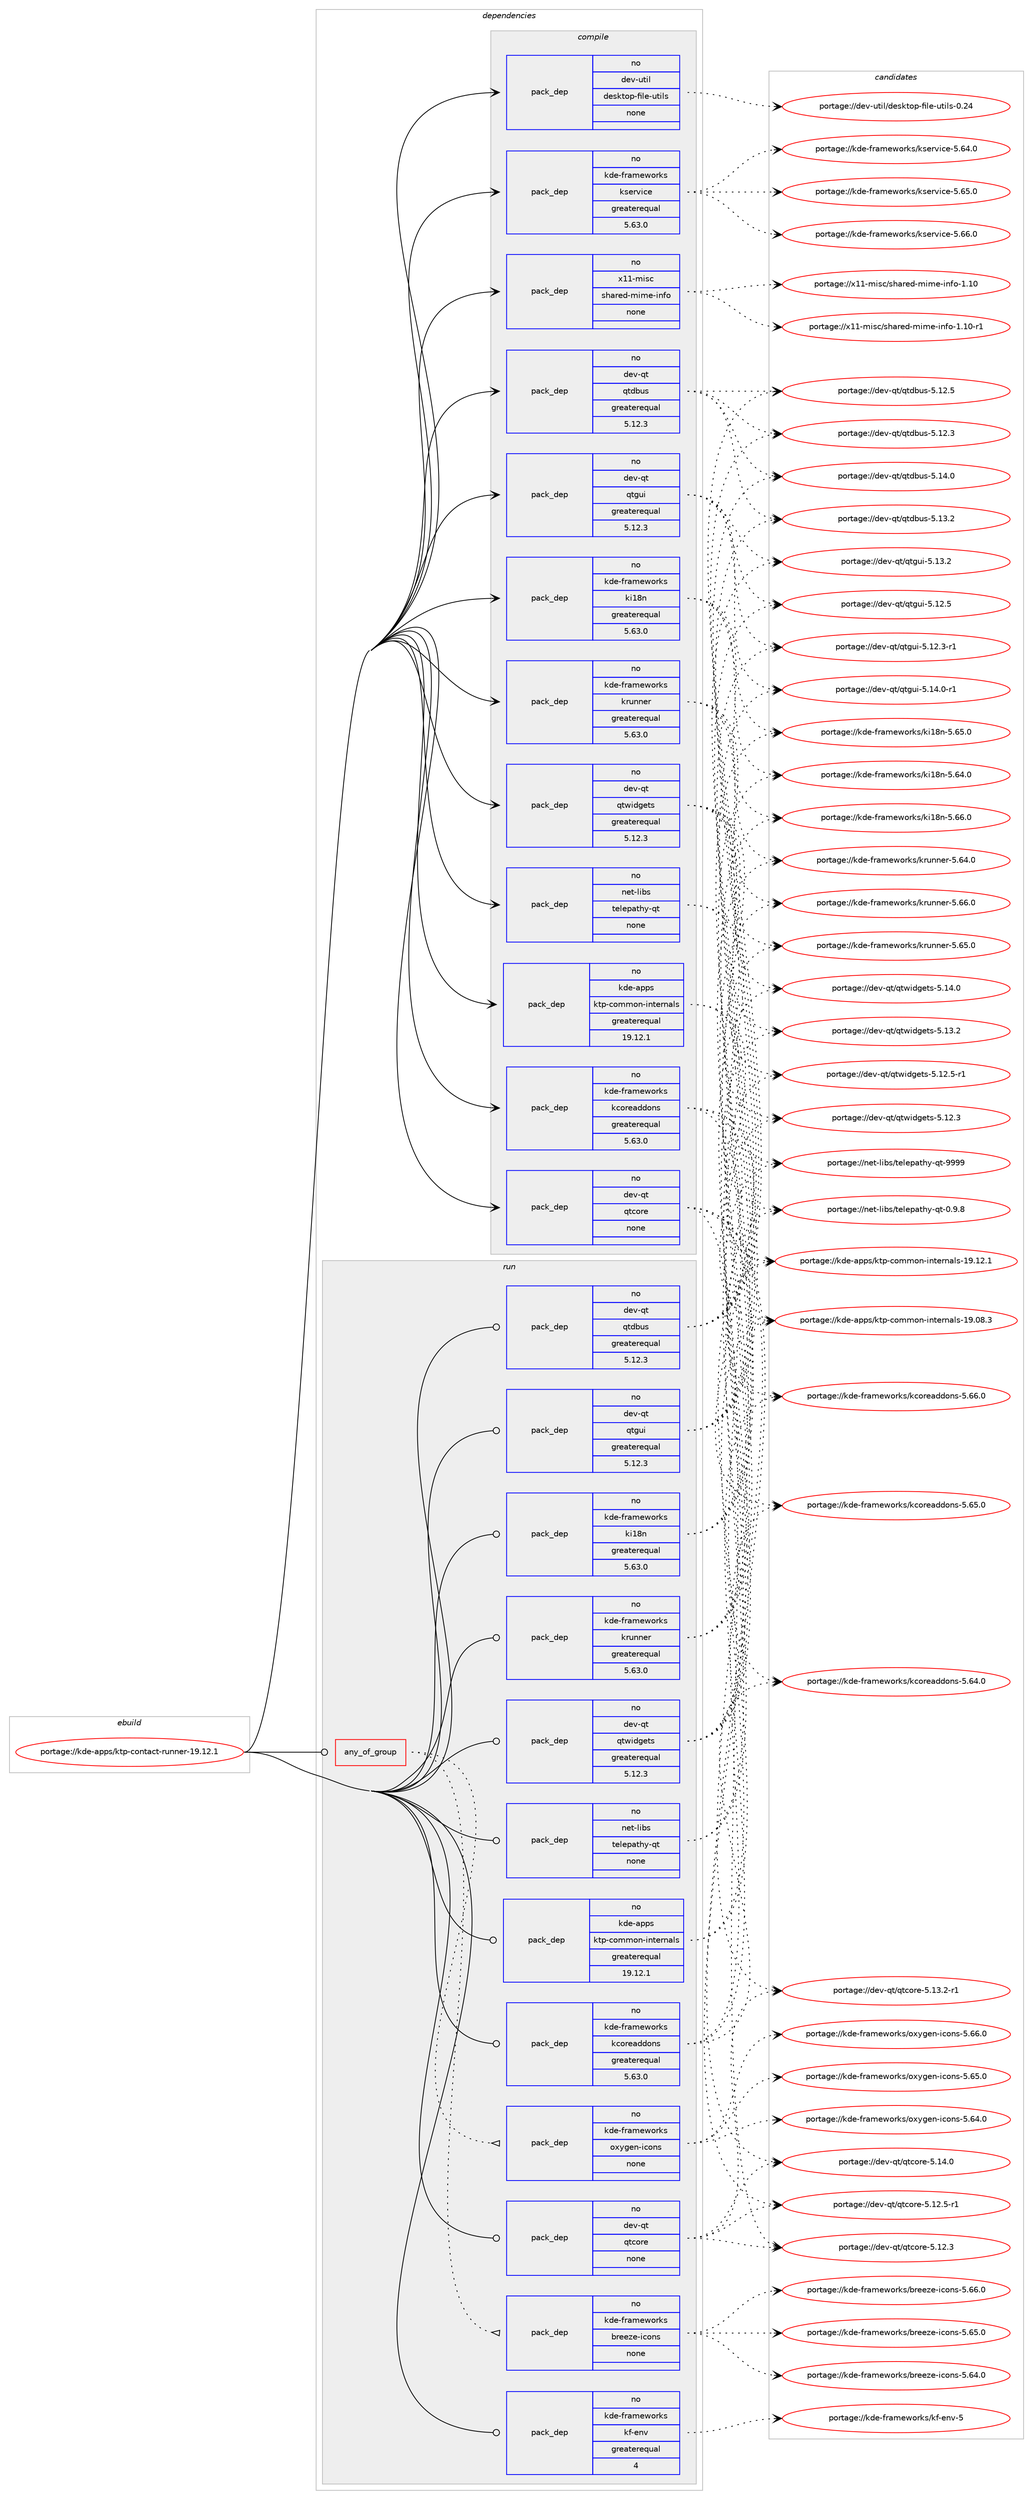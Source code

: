 digraph prolog {

# *************
# Graph options
# *************

newrank=true;
concentrate=true;
compound=true;
graph [rankdir=LR,fontname=Helvetica,fontsize=10,ranksep=1.5];#, ranksep=2.5, nodesep=0.2];
edge  [arrowhead=vee];
node  [fontname=Helvetica,fontsize=10];

# **********
# The ebuild
# **********

subgraph cluster_leftcol {
color=gray;
rank=same;
label=<<i>ebuild</i>>;
id [label="portage://kde-apps/ktp-contact-runner-19.12.1", color=red, width=4, href="../kde-apps/ktp-contact-runner-19.12.1.svg"];
}

# ****************
# The dependencies
# ****************

subgraph cluster_midcol {
color=gray;
label=<<i>dependencies</i>>;
subgraph cluster_compile {
fillcolor="#eeeeee";
style=filled;
label=<<i>compile</i>>;
subgraph pack195624 {
dependency255904 [label=<<TABLE BORDER="0" CELLBORDER="1" CELLSPACING="0" CELLPADDING="4" WIDTH="220"><TR><TD ROWSPAN="6" CELLPADDING="30">pack_dep</TD></TR><TR><TD WIDTH="110">no</TD></TR><TR><TD>dev-qt</TD></TR><TR><TD>qtcore</TD></TR><TR><TD>none</TD></TR><TR><TD></TD></TR></TABLE>>, shape=none, color=blue];
}
id:e -> dependency255904:w [weight=20,style="solid",arrowhead="vee"];
subgraph pack195625 {
dependency255905 [label=<<TABLE BORDER="0" CELLBORDER="1" CELLSPACING="0" CELLPADDING="4" WIDTH="220"><TR><TD ROWSPAN="6" CELLPADDING="30">pack_dep</TD></TR><TR><TD WIDTH="110">no</TD></TR><TR><TD>dev-qt</TD></TR><TR><TD>qtdbus</TD></TR><TR><TD>greaterequal</TD></TR><TR><TD>5.12.3</TD></TR></TABLE>>, shape=none, color=blue];
}
id:e -> dependency255905:w [weight=20,style="solid",arrowhead="vee"];
subgraph pack195626 {
dependency255906 [label=<<TABLE BORDER="0" CELLBORDER="1" CELLSPACING="0" CELLPADDING="4" WIDTH="220"><TR><TD ROWSPAN="6" CELLPADDING="30">pack_dep</TD></TR><TR><TD WIDTH="110">no</TD></TR><TR><TD>dev-qt</TD></TR><TR><TD>qtgui</TD></TR><TR><TD>greaterequal</TD></TR><TR><TD>5.12.3</TD></TR></TABLE>>, shape=none, color=blue];
}
id:e -> dependency255906:w [weight=20,style="solid",arrowhead="vee"];
subgraph pack195627 {
dependency255907 [label=<<TABLE BORDER="0" CELLBORDER="1" CELLSPACING="0" CELLPADDING="4" WIDTH="220"><TR><TD ROWSPAN="6" CELLPADDING="30">pack_dep</TD></TR><TR><TD WIDTH="110">no</TD></TR><TR><TD>dev-qt</TD></TR><TR><TD>qtwidgets</TD></TR><TR><TD>greaterequal</TD></TR><TR><TD>5.12.3</TD></TR></TABLE>>, shape=none, color=blue];
}
id:e -> dependency255907:w [weight=20,style="solid",arrowhead="vee"];
subgraph pack195628 {
dependency255908 [label=<<TABLE BORDER="0" CELLBORDER="1" CELLSPACING="0" CELLPADDING="4" WIDTH="220"><TR><TD ROWSPAN="6" CELLPADDING="30">pack_dep</TD></TR><TR><TD WIDTH="110">no</TD></TR><TR><TD>dev-util</TD></TR><TR><TD>desktop-file-utils</TD></TR><TR><TD>none</TD></TR><TR><TD></TD></TR></TABLE>>, shape=none, color=blue];
}
id:e -> dependency255908:w [weight=20,style="solid",arrowhead="vee"];
subgraph pack195629 {
dependency255909 [label=<<TABLE BORDER="0" CELLBORDER="1" CELLSPACING="0" CELLPADDING="4" WIDTH="220"><TR><TD ROWSPAN="6" CELLPADDING="30">pack_dep</TD></TR><TR><TD WIDTH="110">no</TD></TR><TR><TD>kde-apps</TD></TR><TR><TD>ktp-common-internals</TD></TR><TR><TD>greaterequal</TD></TR><TR><TD>19.12.1</TD></TR></TABLE>>, shape=none, color=blue];
}
id:e -> dependency255909:w [weight=20,style="solid",arrowhead="vee"];
subgraph pack195630 {
dependency255910 [label=<<TABLE BORDER="0" CELLBORDER="1" CELLSPACING="0" CELLPADDING="4" WIDTH="220"><TR><TD ROWSPAN="6" CELLPADDING="30">pack_dep</TD></TR><TR><TD WIDTH="110">no</TD></TR><TR><TD>kde-frameworks</TD></TR><TR><TD>kcoreaddons</TD></TR><TR><TD>greaterequal</TD></TR><TR><TD>5.63.0</TD></TR></TABLE>>, shape=none, color=blue];
}
id:e -> dependency255910:w [weight=20,style="solid",arrowhead="vee"];
subgraph pack195631 {
dependency255911 [label=<<TABLE BORDER="0" CELLBORDER="1" CELLSPACING="0" CELLPADDING="4" WIDTH="220"><TR><TD ROWSPAN="6" CELLPADDING="30">pack_dep</TD></TR><TR><TD WIDTH="110">no</TD></TR><TR><TD>kde-frameworks</TD></TR><TR><TD>ki18n</TD></TR><TR><TD>greaterequal</TD></TR><TR><TD>5.63.0</TD></TR></TABLE>>, shape=none, color=blue];
}
id:e -> dependency255911:w [weight=20,style="solid",arrowhead="vee"];
subgraph pack195632 {
dependency255912 [label=<<TABLE BORDER="0" CELLBORDER="1" CELLSPACING="0" CELLPADDING="4" WIDTH="220"><TR><TD ROWSPAN="6" CELLPADDING="30">pack_dep</TD></TR><TR><TD WIDTH="110">no</TD></TR><TR><TD>kde-frameworks</TD></TR><TR><TD>krunner</TD></TR><TR><TD>greaterequal</TD></TR><TR><TD>5.63.0</TD></TR></TABLE>>, shape=none, color=blue];
}
id:e -> dependency255912:w [weight=20,style="solid",arrowhead="vee"];
subgraph pack195633 {
dependency255913 [label=<<TABLE BORDER="0" CELLBORDER="1" CELLSPACING="0" CELLPADDING="4" WIDTH="220"><TR><TD ROWSPAN="6" CELLPADDING="30">pack_dep</TD></TR><TR><TD WIDTH="110">no</TD></TR><TR><TD>kde-frameworks</TD></TR><TR><TD>kservice</TD></TR><TR><TD>greaterequal</TD></TR><TR><TD>5.63.0</TD></TR></TABLE>>, shape=none, color=blue];
}
id:e -> dependency255913:w [weight=20,style="solid",arrowhead="vee"];
subgraph pack195634 {
dependency255914 [label=<<TABLE BORDER="0" CELLBORDER="1" CELLSPACING="0" CELLPADDING="4" WIDTH="220"><TR><TD ROWSPAN="6" CELLPADDING="30">pack_dep</TD></TR><TR><TD WIDTH="110">no</TD></TR><TR><TD>net-libs</TD></TR><TR><TD>telepathy-qt</TD></TR><TR><TD>none</TD></TR><TR><TD></TD></TR></TABLE>>, shape=none, color=blue];
}
id:e -> dependency255914:w [weight=20,style="solid",arrowhead="vee"];
subgraph pack195635 {
dependency255915 [label=<<TABLE BORDER="0" CELLBORDER="1" CELLSPACING="0" CELLPADDING="4" WIDTH="220"><TR><TD ROWSPAN="6" CELLPADDING="30">pack_dep</TD></TR><TR><TD WIDTH="110">no</TD></TR><TR><TD>x11-misc</TD></TR><TR><TD>shared-mime-info</TD></TR><TR><TD>none</TD></TR><TR><TD></TD></TR></TABLE>>, shape=none, color=blue];
}
id:e -> dependency255915:w [weight=20,style="solid",arrowhead="vee"];
}
subgraph cluster_compileandrun {
fillcolor="#eeeeee";
style=filled;
label=<<i>compile and run</i>>;
}
subgraph cluster_run {
fillcolor="#eeeeee";
style=filled;
label=<<i>run</i>>;
subgraph any3747 {
dependency255916 [label=<<TABLE BORDER="0" CELLBORDER="1" CELLSPACING="0" CELLPADDING="4"><TR><TD CELLPADDING="10">any_of_group</TD></TR></TABLE>>, shape=none, color=red];subgraph pack195636 {
dependency255917 [label=<<TABLE BORDER="0" CELLBORDER="1" CELLSPACING="0" CELLPADDING="4" WIDTH="220"><TR><TD ROWSPAN="6" CELLPADDING="30">pack_dep</TD></TR><TR><TD WIDTH="110">no</TD></TR><TR><TD>kde-frameworks</TD></TR><TR><TD>breeze-icons</TD></TR><TR><TD>none</TD></TR><TR><TD></TD></TR></TABLE>>, shape=none, color=blue];
}
dependency255916:e -> dependency255917:w [weight=20,style="dotted",arrowhead="oinv"];
subgraph pack195637 {
dependency255918 [label=<<TABLE BORDER="0" CELLBORDER="1" CELLSPACING="0" CELLPADDING="4" WIDTH="220"><TR><TD ROWSPAN="6" CELLPADDING="30">pack_dep</TD></TR><TR><TD WIDTH="110">no</TD></TR><TR><TD>kde-frameworks</TD></TR><TR><TD>oxygen-icons</TD></TR><TR><TD>none</TD></TR><TR><TD></TD></TR></TABLE>>, shape=none, color=blue];
}
dependency255916:e -> dependency255918:w [weight=20,style="dotted",arrowhead="oinv"];
}
id:e -> dependency255916:w [weight=20,style="solid",arrowhead="odot"];
subgraph pack195638 {
dependency255919 [label=<<TABLE BORDER="0" CELLBORDER="1" CELLSPACING="0" CELLPADDING="4" WIDTH="220"><TR><TD ROWSPAN="6" CELLPADDING="30">pack_dep</TD></TR><TR><TD WIDTH="110">no</TD></TR><TR><TD>dev-qt</TD></TR><TR><TD>qtcore</TD></TR><TR><TD>none</TD></TR><TR><TD></TD></TR></TABLE>>, shape=none, color=blue];
}
id:e -> dependency255919:w [weight=20,style="solid",arrowhead="odot"];
subgraph pack195639 {
dependency255920 [label=<<TABLE BORDER="0" CELLBORDER="1" CELLSPACING="0" CELLPADDING="4" WIDTH="220"><TR><TD ROWSPAN="6" CELLPADDING="30">pack_dep</TD></TR><TR><TD WIDTH="110">no</TD></TR><TR><TD>dev-qt</TD></TR><TR><TD>qtdbus</TD></TR><TR><TD>greaterequal</TD></TR><TR><TD>5.12.3</TD></TR></TABLE>>, shape=none, color=blue];
}
id:e -> dependency255920:w [weight=20,style="solid",arrowhead="odot"];
subgraph pack195640 {
dependency255921 [label=<<TABLE BORDER="0" CELLBORDER="1" CELLSPACING="0" CELLPADDING="4" WIDTH="220"><TR><TD ROWSPAN="6" CELLPADDING="30">pack_dep</TD></TR><TR><TD WIDTH="110">no</TD></TR><TR><TD>dev-qt</TD></TR><TR><TD>qtgui</TD></TR><TR><TD>greaterequal</TD></TR><TR><TD>5.12.3</TD></TR></TABLE>>, shape=none, color=blue];
}
id:e -> dependency255921:w [weight=20,style="solid",arrowhead="odot"];
subgraph pack195641 {
dependency255922 [label=<<TABLE BORDER="0" CELLBORDER="1" CELLSPACING="0" CELLPADDING="4" WIDTH="220"><TR><TD ROWSPAN="6" CELLPADDING="30">pack_dep</TD></TR><TR><TD WIDTH="110">no</TD></TR><TR><TD>dev-qt</TD></TR><TR><TD>qtwidgets</TD></TR><TR><TD>greaterequal</TD></TR><TR><TD>5.12.3</TD></TR></TABLE>>, shape=none, color=blue];
}
id:e -> dependency255922:w [weight=20,style="solid",arrowhead="odot"];
subgraph pack195642 {
dependency255923 [label=<<TABLE BORDER="0" CELLBORDER="1" CELLSPACING="0" CELLPADDING="4" WIDTH="220"><TR><TD ROWSPAN="6" CELLPADDING="30">pack_dep</TD></TR><TR><TD WIDTH="110">no</TD></TR><TR><TD>kde-apps</TD></TR><TR><TD>ktp-common-internals</TD></TR><TR><TD>greaterequal</TD></TR><TR><TD>19.12.1</TD></TR></TABLE>>, shape=none, color=blue];
}
id:e -> dependency255923:w [weight=20,style="solid",arrowhead="odot"];
subgraph pack195643 {
dependency255924 [label=<<TABLE BORDER="0" CELLBORDER="1" CELLSPACING="0" CELLPADDING="4" WIDTH="220"><TR><TD ROWSPAN="6" CELLPADDING="30">pack_dep</TD></TR><TR><TD WIDTH="110">no</TD></TR><TR><TD>kde-frameworks</TD></TR><TR><TD>kcoreaddons</TD></TR><TR><TD>greaterequal</TD></TR><TR><TD>5.63.0</TD></TR></TABLE>>, shape=none, color=blue];
}
id:e -> dependency255924:w [weight=20,style="solid",arrowhead="odot"];
subgraph pack195644 {
dependency255925 [label=<<TABLE BORDER="0" CELLBORDER="1" CELLSPACING="0" CELLPADDING="4" WIDTH="220"><TR><TD ROWSPAN="6" CELLPADDING="30">pack_dep</TD></TR><TR><TD WIDTH="110">no</TD></TR><TR><TD>kde-frameworks</TD></TR><TR><TD>kf-env</TD></TR><TR><TD>greaterequal</TD></TR><TR><TD>4</TD></TR></TABLE>>, shape=none, color=blue];
}
id:e -> dependency255925:w [weight=20,style="solid",arrowhead="odot"];
subgraph pack195645 {
dependency255926 [label=<<TABLE BORDER="0" CELLBORDER="1" CELLSPACING="0" CELLPADDING="4" WIDTH="220"><TR><TD ROWSPAN="6" CELLPADDING="30">pack_dep</TD></TR><TR><TD WIDTH="110">no</TD></TR><TR><TD>kde-frameworks</TD></TR><TR><TD>ki18n</TD></TR><TR><TD>greaterequal</TD></TR><TR><TD>5.63.0</TD></TR></TABLE>>, shape=none, color=blue];
}
id:e -> dependency255926:w [weight=20,style="solid",arrowhead="odot"];
subgraph pack195646 {
dependency255927 [label=<<TABLE BORDER="0" CELLBORDER="1" CELLSPACING="0" CELLPADDING="4" WIDTH="220"><TR><TD ROWSPAN="6" CELLPADDING="30">pack_dep</TD></TR><TR><TD WIDTH="110">no</TD></TR><TR><TD>kde-frameworks</TD></TR><TR><TD>krunner</TD></TR><TR><TD>greaterequal</TD></TR><TR><TD>5.63.0</TD></TR></TABLE>>, shape=none, color=blue];
}
id:e -> dependency255927:w [weight=20,style="solid",arrowhead="odot"];
subgraph pack195647 {
dependency255928 [label=<<TABLE BORDER="0" CELLBORDER="1" CELLSPACING="0" CELLPADDING="4" WIDTH="220"><TR><TD ROWSPAN="6" CELLPADDING="30">pack_dep</TD></TR><TR><TD WIDTH="110">no</TD></TR><TR><TD>net-libs</TD></TR><TR><TD>telepathy-qt</TD></TR><TR><TD>none</TD></TR><TR><TD></TD></TR></TABLE>>, shape=none, color=blue];
}
id:e -> dependency255928:w [weight=20,style="solid",arrowhead="odot"];
}
}

# **************
# The candidates
# **************

subgraph cluster_choices {
rank=same;
color=gray;
label=<<i>candidates</i>>;

subgraph choice195624 {
color=black;
nodesep=1;
choice10010111845113116471131169911111410145534649524648 [label="portage://dev-qt/qtcore-5.14.0", color=red, width=4,href="../dev-qt/qtcore-5.14.0.svg"];
choice100101118451131164711311699111114101455346495146504511449 [label="portage://dev-qt/qtcore-5.13.2-r1", color=red, width=4,href="../dev-qt/qtcore-5.13.2-r1.svg"];
choice100101118451131164711311699111114101455346495046534511449 [label="portage://dev-qt/qtcore-5.12.5-r1", color=red, width=4,href="../dev-qt/qtcore-5.12.5-r1.svg"];
choice10010111845113116471131169911111410145534649504651 [label="portage://dev-qt/qtcore-5.12.3", color=red, width=4,href="../dev-qt/qtcore-5.12.3.svg"];
dependency255904:e -> choice10010111845113116471131169911111410145534649524648:w [style=dotted,weight="100"];
dependency255904:e -> choice100101118451131164711311699111114101455346495146504511449:w [style=dotted,weight="100"];
dependency255904:e -> choice100101118451131164711311699111114101455346495046534511449:w [style=dotted,weight="100"];
dependency255904:e -> choice10010111845113116471131169911111410145534649504651:w [style=dotted,weight="100"];
}
subgraph choice195625 {
color=black;
nodesep=1;
choice10010111845113116471131161009811711545534649524648 [label="portage://dev-qt/qtdbus-5.14.0", color=red, width=4,href="../dev-qt/qtdbus-5.14.0.svg"];
choice10010111845113116471131161009811711545534649514650 [label="portage://dev-qt/qtdbus-5.13.2", color=red, width=4,href="../dev-qt/qtdbus-5.13.2.svg"];
choice10010111845113116471131161009811711545534649504653 [label="portage://dev-qt/qtdbus-5.12.5", color=red, width=4,href="../dev-qt/qtdbus-5.12.5.svg"];
choice10010111845113116471131161009811711545534649504651 [label="portage://dev-qt/qtdbus-5.12.3", color=red, width=4,href="../dev-qt/qtdbus-5.12.3.svg"];
dependency255905:e -> choice10010111845113116471131161009811711545534649524648:w [style=dotted,weight="100"];
dependency255905:e -> choice10010111845113116471131161009811711545534649514650:w [style=dotted,weight="100"];
dependency255905:e -> choice10010111845113116471131161009811711545534649504653:w [style=dotted,weight="100"];
dependency255905:e -> choice10010111845113116471131161009811711545534649504651:w [style=dotted,weight="100"];
}
subgraph choice195626 {
color=black;
nodesep=1;
choice1001011184511311647113116103117105455346495246484511449 [label="portage://dev-qt/qtgui-5.14.0-r1", color=red, width=4,href="../dev-qt/qtgui-5.14.0-r1.svg"];
choice100101118451131164711311610311710545534649514650 [label="portage://dev-qt/qtgui-5.13.2", color=red, width=4,href="../dev-qt/qtgui-5.13.2.svg"];
choice100101118451131164711311610311710545534649504653 [label="portage://dev-qt/qtgui-5.12.5", color=red, width=4,href="../dev-qt/qtgui-5.12.5.svg"];
choice1001011184511311647113116103117105455346495046514511449 [label="portage://dev-qt/qtgui-5.12.3-r1", color=red, width=4,href="../dev-qt/qtgui-5.12.3-r1.svg"];
dependency255906:e -> choice1001011184511311647113116103117105455346495246484511449:w [style=dotted,weight="100"];
dependency255906:e -> choice100101118451131164711311610311710545534649514650:w [style=dotted,weight="100"];
dependency255906:e -> choice100101118451131164711311610311710545534649504653:w [style=dotted,weight="100"];
dependency255906:e -> choice1001011184511311647113116103117105455346495046514511449:w [style=dotted,weight="100"];
}
subgraph choice195627 {
color=black;
nodesep=1;
choice100101118451131164711311611910510010310111611545534649524648 [label="portage://dev-qt/qtwidgets-5.14.0", color=red, width=4,href="../dev-qt/qtwidgets-5.14.0.svg"];
choice100101118451131164711311611910510010310111611545534649514650 [label="portage://dev-qt/qtwidgets-5.13.2", color=red, width=4,href="../dev-qt/qtwidgets-5.13.2.svg"];
choice1001011184511311647113116119105100103101116115455346495046534511449 [label="portage://dev-qt/qtwidgets-5.12.5-r1", color=red, width=4,href="../dev-qt/qtwidgets-5.12.5-r1.svg"];
choice100101118451131164711311611910510010310111611545534649504651 [label="portage://dev-qt/qtwidgets-5.12.3", color=red, width=4,href="../dev-qt/qtwidgets-5.12.3.svg"];
dependency255907:e -> choice100101118451131164711311611910510010310111611545534649524648:w [style=dotted,weight="100"];
dependency255907:e -> choice100101118451131164711311611910510010310111611545534649514650:w [style=dotted,weight="100"];
dependency255907:e -> choice1001011184511311647113116119105100103101116115455346495046534511449:w [style=dotted,weight="100"];
dependency255907:e -> choice100101118451131164711311611910510010310111611545534649504651:w [style=dotted,weight="100"];
}
subgraph choice195628 {
color=black;
nodesep=1;
choice100101118451171161051084710010111510711611111245102105108101451171161051081154548465052 [label="portage://dev-util/desktop-file-utils-0.24", color=red, width=4,href="../dev-util/desktop-file-utils-0.24.svg"];
dependency255908:e -> choice100101118451171161051084710010111510711611111245102105108101451171161051081154548465052:w [style=dotted,weight="100"];
}
subgraph choice195629 {
color=black;
nodesep=1;
choice107100101459711211211547107116112459911110910911111045105110116101114110971081154549574649504649 [label="portage://kde-apps/ktp-common-internals-19.12.1", color=red, width=4,href="../kde-apps/ktp-common-internals-19.12.1.svg"];
choice107100101459711211211547107116112459911110910911111045105110116101114110971081154549574648564651 [label="portage://kde-apps/ktp-common-internals-19.08.3", color=red, width=4,href="../kde-apps/ktp-common-internals-19.08.3.svg"];
dependency255909:e -> choice107100101459711211211547107116112459911110910911111045105110116101114110971081154549574649504649:w [style=dotted,weight="100"];
dependency255909:e -> choice107100101459711211211547107116112459911110910911111045105110116101114110971081154549574648564651:w [style=dotted,weight="100"];
}
subgraph choice195630 {
color=black;
nodesep=1;
choice107100101451021149710910111911111410711547107991111141019710010011111011545534654544648 [label="portage://kde-frameworks/kcoreaddons-5.66.0", color=red, width=4,href="../kde-frameworks/kcoreaddons-5.66.0.svg"];
choice107100101451021149710910111911111410711547107991111141019710010011111011545534654534648 [label="portage://kde-frameworks/kcoreaddons-5.65.0", color=red, width=4,href="../kde-frameworks/kcoreaddons-5.65.0.svg"];
choice107100101451021149710910111911111410711547107991111141019710010011111011545534654524648 [label="portage://kde-frameworks/kcoreaddons-5.64.0", color=red, width=4,href="../kde-frameworks/kcoreaddons-5.64.0.svg"];
dependency255910:e -> choice107100101451021149710910111911111410711547107991111141019710010011111011545534654544648:w [style=dotted,weight="100"];
dependency255910:e -> choice107100101451021149710910111911111410711547107991111141019710010011111011545534654534648:w [style=dotted,weight="100"];
dependency255910:e -> choice107100101451021149710910111911111410711547107991111141019710010011111011545534654524648:w [style=dotted,weight="100"];
}
subgraph choice195631 {
color=black;
nodesep=1;
choice107100101451021149710910111911111410711547107105495611045534654544648 [label="portage://kde-frameworks/ki18n-5.66.0", color=red, width=4,href="../kde-frameworks/ki18n-5.66.0.svg"];
choice107100101451021149710910111911111410711547107105495611045534654534648 [label="portage://kde-frameworks/ki18n-5.65.0", color=red, width=4,href="../kde-frameworks/ki18n-5.65.0.svg"];
choice107100101451021149710910111911111410711547107105495611045534654524648 [label="portage://kde-frameworks/ki18n-5.64.0", color=red, width=4,href="../kde-frameworks/ki18n-5.64.0.svg"];
dependency255911:e -> choice107100101451021149710910111911111410711547107105495611045534654544648:w [style=dotted,weight="100"];
dependency255911:e -> choice107100101451021149710910111911111410711547107105495611045534654534648:w [style=dotted,weight="100"];
dependency255911:e -> choice107100101451021149710910111911111410711547107105495611045534654524648:w [style=dotted,weight="100"];
}
subgraph choice195632 {
color=black;
nodesep=1;
choice10710010145102114971091011191111141071154710711411711011010111445534654544648 [label="portage://kde-frameworks/krunner-5.66.0", color=red, width=4,href="../kde-frameworks/krunner-5.66.0.svg"];
choice10710010145102114971091011191111141071154710711411711011010111445534654534648 [label="portage://kde-frameworks/krunner-5.65.0", color=red, width=4,href="../kde-frameworks/krunner-5.65.0.svg"];
choice10710010145102114971091011191111141071154710711411711011010111445534654524648 [label="portage://kde-frameworks/krunner-5.64.0", color=red, width=4,href="../kde-frameworks/krunner-5.64.0.svg"];
dependency255912:e -> choice10710010145102114971091011191111141071154710711411711011010111445534654544648:w [style=dotted,weight="100"];
dependency255912:e -> choice10710010145102114971091011191111141071154710711411711011010111445534654534648:w [style=dotted,weight="100"];
dependency255912:e -> choice10710010145102114971091011191111141071154710711411711011010111445534654524648:w [style=dotted,weight="100"];
}
subgraph choice195633 {
color=black;
nodesep=1;
choice1071001014510211497109101119111114107115471071151011141181059910145534654544648 [label="portage://kde-frameworks/kservice-5.66.0", color=red, width=4,href="../kde-frameworks/kservice-5.66.0.svg"];
choice1071001014510211497109101119111114107115471071151011141181059910145534654534648 [label="portage://kde-frameworks/kservice-5.65.0", color=red, width=4,href="../kde-frameworks/kservice-5.65.0.svg"];
choice1071001014510211497109101119111114107115471071151011141181059910145534654524648 [label="portage://kde-frameworks/kservice-5.64.0", color=red, width=4,href="../kde-frameworks/kservice-5.64.0.svg"];
dependency255913:e -> choice1071001014510211497109101119111114107115471071151011141181059910145534654544648:w [style=dotted,weight="100"];
dependency255913:e -> choice1071001014510211497109101119111114107115471071151011141181059910145534654534648:w [style=dotted,weight="100"];
dependency255913:e -> choice1071001014510211497109101119111114107115471071151011141181059910145534654524648:w [style=dotted,weight="100"];
}
subgraph choice195634 {
color=black;
nodesep=1;
choice11010111645108105981154711610110810111297116104121451131164557575757 [label="portage://net-libs/telepathy-qt-9999", color=red, width=4,href="../net-libs/telepathy-qt-9999.svg"];
choice1101011164510810598115471161011081011129711610412145113116454846574656 [label="portage://net-libs/telepathy-qt-0.9.8", color=red, width=4,href="../net-libs/telepathy-qt-0.9.8.svg"];
dependency255914:e -> choice11010111645108105981154711610110810111297116104121451131164557575757:w [style=dotted,weight="100"];
dependency255914:e -> choice1101011164510810598115471161011081011129711610412145113116454846574656:w [style=dotted,weight="100"];
}
subgraph choice195635 {
color=black;
nodesep=1;
choice120494945109105115994711510497114101100451091051091014510511010211145494649484511449 [label="portage://x11-misc/shared-mime-info-1.10-r1", color=red, width=4,href="../x11-misc/shared-mime-info-1.10-r1.svg"];
choice12049494510910511599471151049711410110045109105109101451051101021114549464948 [label="portage://x11-misc/shared-mime-info-1.10", color=red, width=4,href="../x11-misc/shared-mime-info-1.10.svg"];
dependency255915:e -> choice120494945109105115994711510497114101100451091051091014510511010211145494649484511449:w [style=dotted,weight="100"];
dependency255915:e -> choice12049494510910511599471151049711410110045109105109101451051101021114549464948:w [style=dotted,weight="100"];
}
subgraph choice195636 {
color=black;
nodesep=1;
choice10710010145102114971091011191111141071154798114101101122101451059911111011545534654544648 [label="portage://kde-frameworks/breeze-icons-5.66.0", color=red, width=4,href="../kde-frameworks/breeze-icons-5.66.0.svg"];
choice10710010145102114971091011191111141071154798114101101122101451059911111011545534654534648 [label="portage://kde-frameworks/breeze-icons-5.65.0", color=red, width=4,href="../kde-frameworks/breeze-icons-5.65.0.svg"];
choice10710010145102114971091011191111141071154798114101101122101451059911111011545534654524648 [label="portage://kde-frameworks/breeze-icons-5.64.0", color=red, width=4,href="../kde-frameworks/breeze-icons-5.64.0.svg"];
dependency255917:e -> choice10710010145102114971091011191111141071154798114101101122101451059911111011545534654544648:w [style=dotted,weight="100"];
dependency255917:e -> choice10710010145102114971091011191111141071154798114101101122101451059911111011545534654534648:w [style=dotted,weight="100"];
dependency255917:e -> choice10710010145102114971091011191111141071154798114101101122101451059911111011545534654524648:w [style=dotted,weight="100"];
}
subgraph choice195637 {
color=black;
nodesep=1;
choice107100101451021149710910111911111410711547111120121103101110451059911111011545534654544648 [label="portage://kde-frameworks/oxygen-icons-5.66.0", color=red, width=4,href="../kde-frameworks/oxygen-icons-5.66.0.svg"];
choice107100101451021149710910111911111410711547111120121103101110451059911111011545534654534648 [label="portage://kde-frameworks/oxygen-icons-5.65.0", color=red, width=4,href="../kde-frameworks/oxygen-icons-5.65.0.svg"];
choice107100101451021149710910111911111410711547111120121103101110451059911111011545534654524648 [label="portage://kde-frameworks/oxygen-icons-5.64.0", color=red, width=4,href="../kde-frameworks/oxygen-icons-5.64.0.svg"];
dependency255918:e -> choice107100101451021149710910111911111410711547111120121103101110451059911111011545534654544648:w [style=dotted,weight="100"];
dependency255918:e -> choice107100101451021149710910111911111410711547111120121103101110451059911111011545534654534648:w [style=dotted,weight="100"];
dependency255918:e -> choice107100101451021149710910111911111410711547111120121103101110451059911111011545534654524648:w [style=dotted,weight="100"];
}
subgraph choice195638 {
color=black;
nodesep=1;
choice10010111845113116471131169911111410145534649524648 [label="portage://dev-qt/qtcore-5.14.0", color=red, width=4,href="../dev-qt/qtcore-5.14.0.svg"];
choice100101118451131164711311699111114101455346495146504511449 [label="portage://dev-qt/qtcore-5.13.2-r1", color=red, width=4,href="../dev-qt/qtcore-5.13.2-r1.svg"];
choice100101118451131164711311699111114101455346495046534511449 [label="portage://dev-qt/qtcore-5.12.5-r1", color=red, width=4,href="../dev-qt/qtcore-5.12.5-r1.svg"];
choice10010111845113116471131169911111410145534649504651 [label="portage://dev-qt/qtcore-5.12.3", color=red, width=4,href="../dev-qt/qtcore-5.12.3.svg"];
dependency255919:e -> choice10010111845113116471131169911111410145534649524648:w [style=dotted,weight="100"];
dependency255919:e -> choice100101118451131164711311699111114101455346495146504511449:w [style=dotted,weight="100"];
dependency255919:e -> choice100101118451131164711311699111114101455346495046534511449:w [style=dotted,weight="100"];
dependency255919:e -> choice10010111845113116471131169911111410145534649504651:w [style=dotted,weight="100"];
}
subgraph choice195639 {
color=black;
nodesep=1;
choice10010111845113116471131161009811711545534649524648 [label="portage://dev-qt/qtdbus-5.14.0", color=red, width=4,href="../dev-qt/qtdbus-5.14.0.svg"];
choice10010111845113116471131161009811711545534649514650 [label="portage://dev-qt/qtdbus-5.13.2", color=red, width=4,href="../dev-qt/qtdbus-5.13.2.svg"];
choice10010111845113116471131161009811711545534649504653 [label="portage://dev-qt/qtdbus-5.12.5", color=red, width=4,href="../dev-qt/qtdbus-5.12.5.svg"];
choice10010111845113116471131161009811711545534649504651 [label="portage://dev-qt/qtdbus-5.12.3", color=red, width=4,href="../dev-qt/qtdbus-5.12.3.svg"];
dependency255920:e -> choice10010111845113116471131161009811711545534649524648:w [style=dotted,weight="100"];
dependency255920:e -> choice10010111845113116471131161009811711545534649514650:w [style=dotted,weight="100"];
dependency255920:e -> choice10010111845113116471131161009811711545534649504653:w [style=dotted,weight="100"];
dependency255920:e -> choice10010111845113116471131161009811711545534649504651:w [style=dotted,weight="100"];
}
subgraph choice195640 {
color=black;
nodesep=1;
choice1001011184511311647113116103117105455346495246484511449 [label="portage://dev-qt/qtgui-5.14.0-r1", color=red, width=4,href="../dev-qt/qtgui-5.14.0-r1.svg"];
choice100101118451131164711311610311710545534649514650 [label="portage://dev-qt/qtgui-5.13.2", color=red, width=4,href="../dev-qt/qtgui-5.13.2.svg"];
choice100101118451131164711311610311710545534649504653 [label="portage://dev-qt/qtgui-5.12.5", color=red, width=4,href="../dev-qt/qtgui-5.12.5.svg"];
choice1001011184511311647113116103117105455346495046514511449 [label="portage://dev-qt/qtgui-5.12.3-r1", color=red, width=4,href="../dev-qt/qtgui-5.12.3-r1.svg"];
dependency255921:e -> choice1001011184511311647113116103117105455346495246484511449:w [style=dotted,weight="100"];
dependency255921:e -> choice100101118451131164711311610311710545534649514650:w [style=dotted,weight="100"];
dependency255921:e -> choice100101118451131164711311610311710545534649504653:w [style=dotted,weight="100"];
dependency255921:e -> choice1001011184511311647113116103117105455346495046514511449:w [style=dotted,weight="100"];
}
subgraph choice195641 {
color=black;
nodesep=1;
choice100101118451131164711311611910510010310111611545534649524648 [label="portage://dev-qt/qtwidgets-5.14.0", color=red, width=4,href="../dev-qt/qtwidgets-5.14.0.svg"];
choice100101118451131164711311611910510010310111611545534649514650 [label="portage://dev-qt/qtwidgets-5.13.2", color=red, width=4,href="../dev-qt/qtwidgets-5.13.2.svg"];
choice1001011184511311647113116119105100103101116115455346495046534511449 [label="portage://dev-qt/qtwidgets-5.12.5-r1", color=red, width=4,href="../dev-qt/qtwidgets-5.12.5-r1.svg"];
choice100101118451131164711311611910510010310111611545534649504651 [label="portage://dev-qt/qtwidgets-5.12.3", color=red, width=4,href="../dev-qt/qtwidgets-5.12.3.svg"];
dependency255922:e -> choice100101118451131164711311611910510010310111611545534649524648:w [style=dotted,weight="100"];
dependency255922:e -> choice100101118451131164711311611910510010310111611545534649514650:w [style=dotted,weight="100"];
dependency255922:e -> choice1001011184511311647113116119105100103101116115455346495046534511449:w [style=dotted,weight="100"];
dependency255922:e -> choice100101118451131164711311611910510010310111611545534649504651:w [style=dotted,weight="100"];
}
subgraph choice195642 {
color=black;
nodesep=1;
choice107100101459711211211547107116112459911110910911111045105110116101114110971081154549574649504649 [label="portage://kde-apps/ktp-common-internals-19.12.1", color=red, width=4,href="../kde-apps/ktp-common-internals-19.12.1.svg"];
choice107100101459711211211547107116112459911110910911111045105110116101114110971081154549574648564651 [label="portage://kde-apps/ktp-common-internals-19.08.3", color=red, width=4,href="../kde-apps/ktp-common-internals-19.08.3.svg"];
dependency255923:e -> choice107100101459711211211547107116112459911110910911111045105110116101114110971081154549574649504649:w [style=dotted,weight="100"];
dependency255923:e -> choice107100101459711211211547107116112459911110910911111045105110116101114110971081154549574648564651:w [style=dotted,weight="100"];
}
subgraph choice195643 {
color=black;
nodesep=1;
choice107100101451021149710910111911111410711547107991111141019710010011111011545534654544648 [label="portage://kde-frameworks/kcoreaddons-5.66.0", color=red, width=4,href="../kde-frameworks/kcoreaddons-5.66.0.svg"];
choice107100101451021149710910111911111410711547107991111141019710010011111011545534654534648 [label="portage://kde-frameworks/kcoreaddons-5.65.0", color=red, width=4,href="../kde-frameworks/kcoreaddons-5.65.0.svg"];
choice107100101451021149710910111911111410711547107991111141019710010011111011545534654524648 [label="portage://kde-frameworks/kcoreaddons-5.64.0", color=red, width=4,href="../kde-frameworks/kcoreaddons-5.64.0.svg"];
dependency255924:e -> choice107100101451021149710910111911111410711547107991111141019710010011111011545534654544648:w [style=dotted,weight="100"];
dependency255924:e -> choice107100101451021149710910111911111410711547107991111141019710010011111011545534654534648:w [style=dotted,weight="100"];
dependency255924:e -> choice107100101451021149710910111911111410711547107991111141019710010011111011545534654524648:w [style=dotted,weight="100"];
}
subgraph choice195644 {
color=black;
nodesep=1;
choice107100101451021149710910111911111410711547107102451011101184553 [label="portage://kde-frameworks/kf-env-5", color=red, width=4,href="../kde-frameworks/kf-env-5.svg"];
dependency255925:e -> choice107100101451021149710910111911111410711547107102451011101184553:w [style=dotted,weight="100"];
}
subgraph choice195645 {
color=black;
nodesep=1;
choice107100101451021149710910111911111410711547107105495611045534654544648 [label="portage://kde-frameworks/ki18n-5.66.0", color=red, width=4,href="../kde-frameworks/ki18n-5.66.0.svg"];
choice107100101451021149710910111911111410711547107105495611045534654534648 [label="portage://kde-frameworks/ki18n-5.65.0", color=red, width=4,href="../kde-frameworks/ki18n-5.65.0.svg"];
choice107100101451021149710910111911111410711547107105495611045534654524648 [label="portage://kde-frameworks/ki18n-5.64.0", color=red, width=4,href="../kde-frameworks/ki18n-5.64.0.svg"];
dependency255926:e -> choice107100101451021149710910111911111410711547107105495611045534654544648:w [style=dotted,weight="100"];
dependency255926:e -> choice107100101451021149710910111911111410711547107105495611045534654534648:w [style=dotted,weight="100"];
dependency255926:e -> choice107100101451021149710910111911111410711547107105495611045534654524648:w [style=dotted,weight="100"];
}
subgraph choice195646 {
color=black;
nodesep=1;
choice10710010145102114971091011191111141071154710711411711011010111445534654544648 [label="portage://kde-frameworks/krunner-5.66.0", color=red, width=4,href="../kde-frameworks/krunner-5.66.0.svg"];
choice10710010145102114971091011191111141071154710711411711011010111445534654534648 [label="portage://kde-frameworks/krunner-5.65.0", color=red, width=4,href="../kde-frameworks/krunner-5.65.0.svg"];
choice10710010145102114971091011191111141071154710711411711011010111445534654524648 [label="portage://kde-frameworks/krunner-5.64.0", color=red, width=4,href="../kde-frameworks/krunner-5.64.0.svg"];
dependency255927:e -> choice10710010145102114971091011191111141071154710711411711011010111445534654544648:w [style=dotted,weight="100"];
dependency255927:e -> choice10710010145102114971091011191111141071154710711411711011010111445534654534648:w [style=dotted,weight="100"];
dependency255927:e -> choice10710010145102114971091011191111141071154710711411711011010111445534654524648:w [style=dotted,weight="100"];
}
subgraph choice195647 {
color=black;
nodesep=1;
choice11010111645108105981154711610110810111297116104121451131164557575757 [label="portage://net-libs/telepathy-qt-9999", color=red, width=4,href="../net-libs/telepathy-qt-9999.svg"];
choice1101011164510810598115471161011081011129711610412145113116454846574656 [label="portage://net-libs/telepathy-qt-0.9.8", color=red, width=4,href="../net-libs/telepathy-qt-0.9.8.svg"];
dependency255928:e -> choice11010111645108105981154711610110810111297116104121451131164557575757:w [style=dotted,weight="100"];
dependency255928:e -> choice1101011164510810598115471161011081011129711610412145113116454846574656:w [style=dotted,weight="100"];
}
}

}
